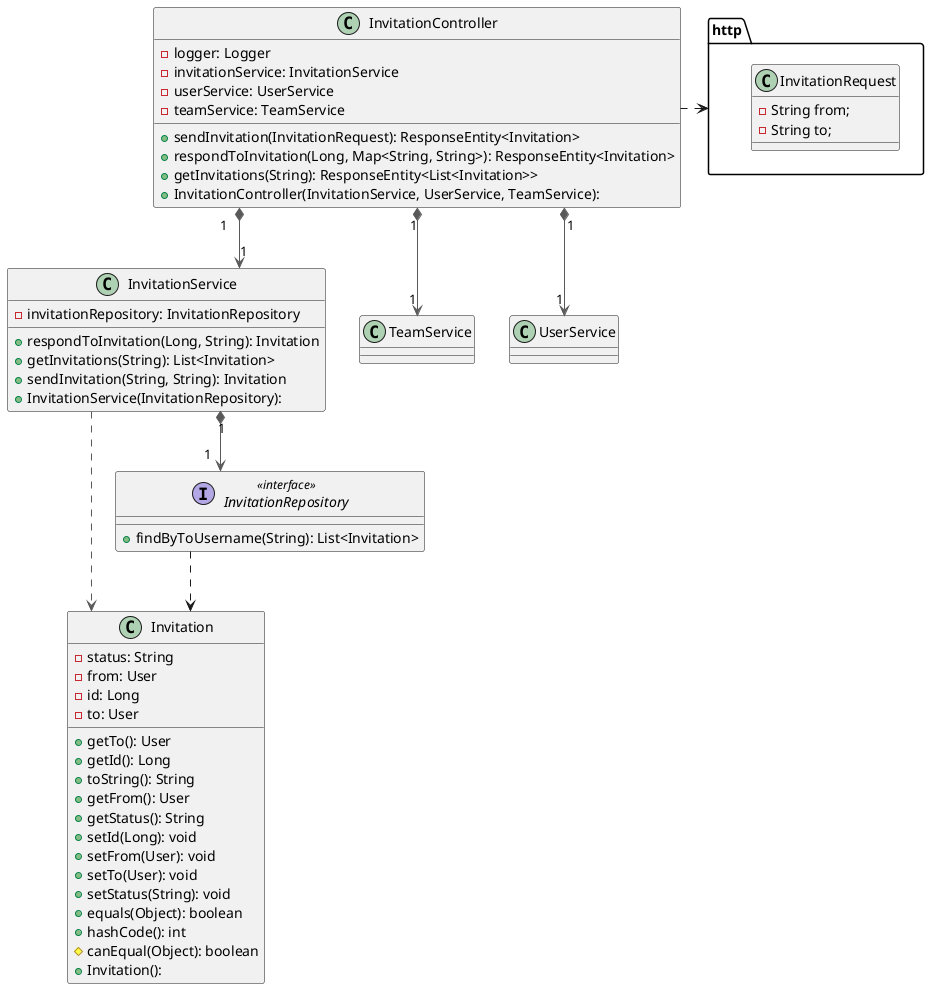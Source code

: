 @startuml

'!theme plain
top to bottom direction
skinparam linetype ortho

class Invitation {
  - status: String
  - from: User
  - id: Long
  - to: User
  + getTo(): User
  + getId(): Long
  + toString(): String
  + getFrom(): User
  + getStatus(): String
  + setId(Long): void
  + setFrom(User): void
  + setTo(User): void
  + setStatus(String): void
  + equals(Object): boolean
  + hashCode(): int
  # canEqual(Object): boolean
  + Invitation(): 
}
class InvitationController {
  - logger: Logger
  - invitationService: InvitationService
  - userService: UserService
  - teamService: TeamService
  + sendInvitation(InvitationRequest): ResponseEntity<Invitation>
  + respondToInvitation(Long, Map<String, String>): ResponseEntity<Invitation>
  + getInvitations(String): ResponseEntity<List<Invitation>>
  + InvitationController(InvitationService, UserService, TeamService):
}
interface InvitationRepository << interface >> {
  + findByToUsername(String): List<Invitation>
}
class InvitationService {
  - invitationRepository: InvitationRepository
  + respondToInvitation(Long, String): Invitation
  + getInvitations(String): List<Invitation>
  + sendInvitation(String, String): Invitation
  + InvitationService(InvitationRepository):
}

class http.InvitationRequest {
    - String from;
    - String to;
}

InvitationController .> http
InvitationController "1" *-[#595959,plain]-> "1" InvitationService
InvitationController "1" *-[#595959,plain]-> "1" TeamService
InvitationController "1" *-[#595959,plain]-> "1" UserService
InvitationService    "1" *-[#595959,plain]-> "1" InvitationRepository
InvitationService     -[#595959,dashed]->  Invitation
InvitationRepository ..> Invitation
@enduml
